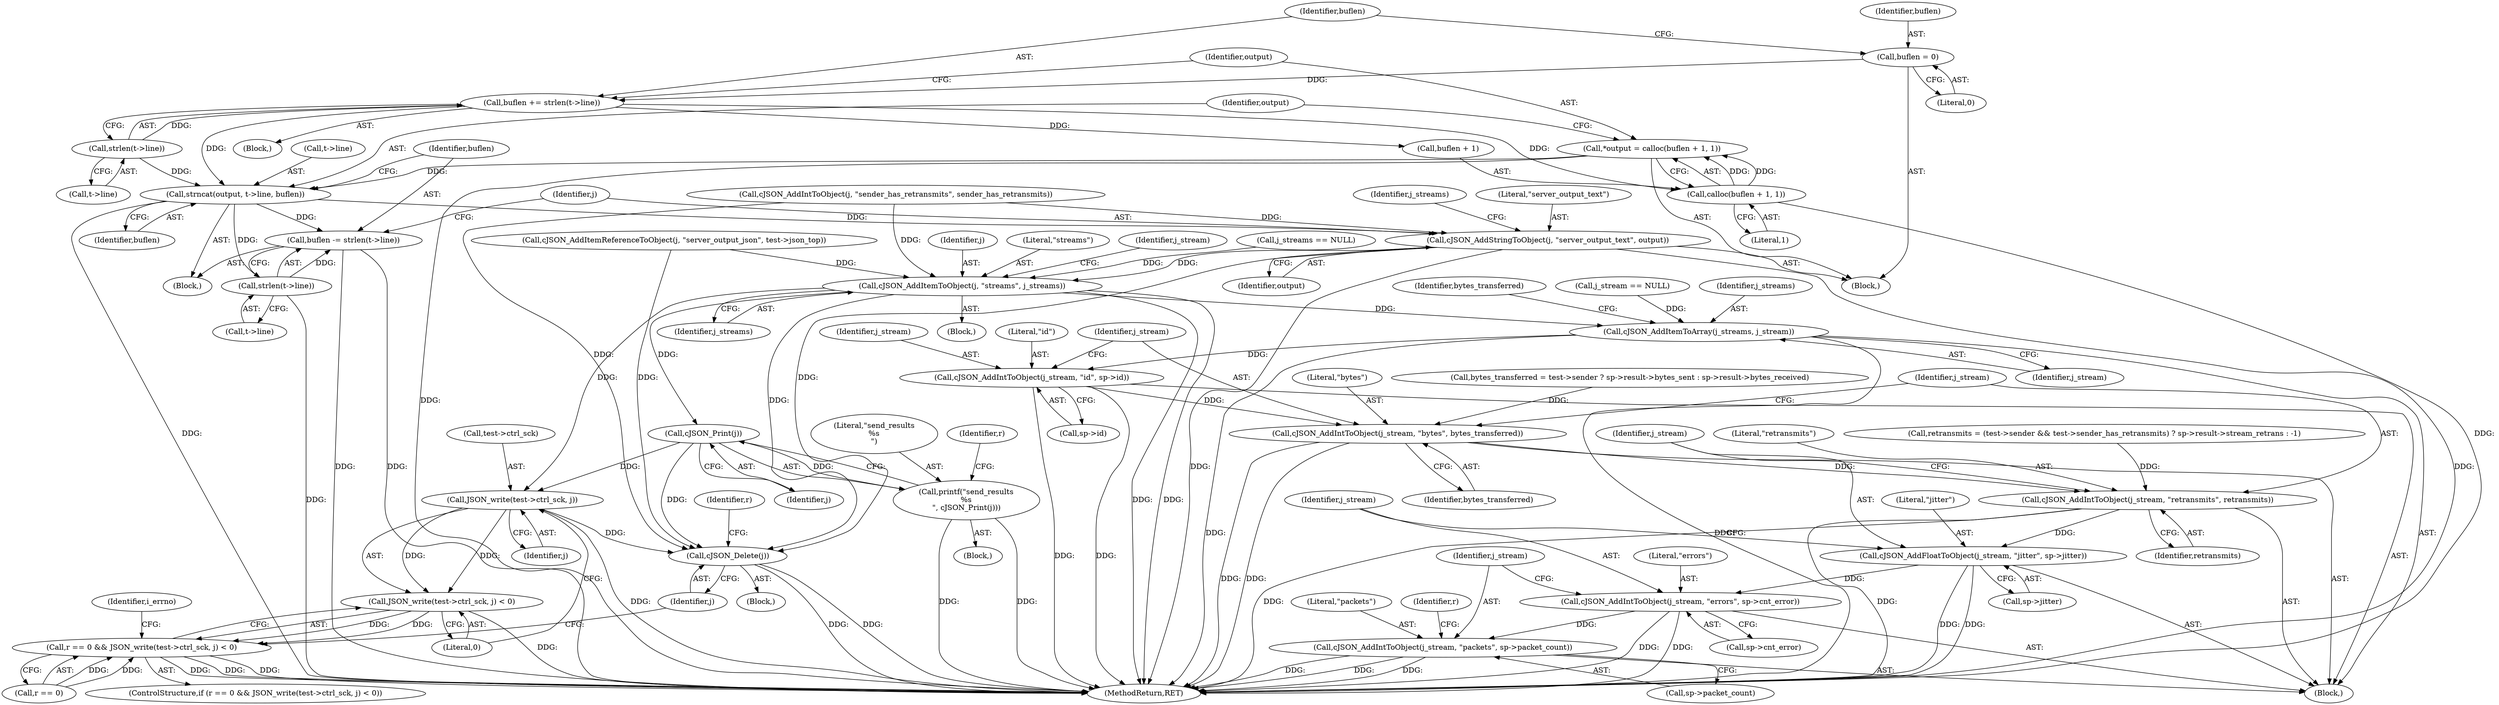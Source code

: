digraph "1_iperf_91f2fa59e8ed80dfbf400add0164ee0e508e412a_51@pointer" {
"1000216" [label="(Call,*output = calloc(buflen + 1, 1))"];
"1000218" [label="(Call,calloc(buflen + 1, 1))"];
"1000209" [label="(Call,buflen += strlen(t->line))"];
"1000211" [label="(Call,strlen(t->line))"];
"1000204" [label="(Call,buflen = 0)"];
"1000224" [label="(Call,strncat(output, t->line, buflen))"];
"1000230" [label="(Call,buflen -= strlen(t->line))"];
"1000232" [label="(Call,strlen(t->line))"];
"1000236" [label="(Call,cJSON_AddStringToObject(j, \"server_output_text\", output))"];
"1000257" [label="(Call,cJSON_AddItemToObject(j, \"streams\", j_streams))"];
"1000279" [label="(Call,cJSON_AddItemToArray(j_streams, j_stream))"];
"1000315" [label="(Call,cJSON_AddIntToObject(j_stream, \"id\", sp->id))"];
"1000321" [label="(Call,cJSON_AddIntToObject(j_stream, \"bytes\", bytes_transferred))"];
"1000325" [label="(Call,cJSON_AddIntToObject(j_stream, \"retransmits\", retransmits))"];
"1000329" [label="(Call,cJSON_AddFloatToObject(j_stream, \"jitter\", sp->jitter))"];
"1000335" [label="(Call,cJSON_AddIntToObject(j_stream, \"errors\", sp->cnt_error))"];
"1000341" [label="(Call,cJSON_AddIntToObject(j_stream, \"packets\", sp->packet_count))"];
"1000358" [label="(Call,cJSON_Print(j))"];
"1000356" [label="(Call,printf(\"send_results\n%s\n\", cJSON_Print(j)))"];
"1000366" [label="(Call,JSON_write(test->ctrl_sck, j))"];
"1000365" [label="(Call,JSON_write(test->ctrl_sck, j) < 0)"];
"1000361" [label="(Call,r == 0 && JSON_write(test->ctrl_sck, j) < 0)"];
"1000380" [label="(Call,cJSON_Delete(j))"];
"1000224" [label="(Call,strncat(output, t->line, buflen))"];
"1000204" [label="(Call,buflen = 0)"];
"1000283" [label="(Identifier,bytes_transferred)"];
"1000241" [label="(Identifier,j_streams)"];
"1000226" [label="(Call,t->line)"];
"1000359" [label="(Identifier,j)"];
"1000279" [label="(Call,cJSON_AddItemToArray(j_streams, j_stream))"];
"1000367" [label="(Call,test->ctrl_sck)"];
"1000257" [label="(Call,cJSON_AddItemToObject(j, \"streams\", j_streams))"];
"1000335" [label="(Call,cJSON_AddIntToObject(j_stream, \"errors\", sp->cnt_error))"];
"1000357" [label="(Literal,\"send_results\n%s\n\")"];
"1000233" [label="(Call,t->line)"];
"1000135" [label="(Block,)"];
"1000332" [label="(Call,sp->jitter)"];
"1000260" [label="(Identifier,j_streams)"];
"1000175" [label="(Call,cJSON_AddIntToObject(j, \"sender_has_retransmits\", sender_has_retransmits))"];
"1000371" [label="(Literal,0)"];
"1000298" [label="(Call,retransmits = (test->sender && test->sender_has_retransmits) ? sp->result->stream_retrans : -1)"];
"1000362" [label="(Call,r == 0)"];
"1000325" [label="(Call,cJSON_AddIntToObject(j_stream, \"retransmits\", retransmits))"];
"1000225" [label="(Identifier,output)"];
"1000355" [label="(Block,)"];
"1000322" [label="(Identifier,j_stream)"];
"1000222" [label="(Literal,1)"];
"1000316" [label="(Identifier,j_stream)"];
"1000209" [label="(Call,buflen += strlen(t->line))"];
"1000361" [label="(Call,r == 0 && JSON_write(test->ctrl_sck, j) < 0)"];
"1000258" [label="(Identifier,j)"];
"1000330" [label="(Identifier,j_stream)"];
"1000336" [label="(Identifier,j_stream)"];
"1000366" [label="(Call,JSON_write(test->ctrl_sck, j))"];
"1000329" [label="(Call,cJSON_AddFloatToObject(j_stream, \"jitter\", sp->jitter))"];
"1000324" [label="(Identifier,bytes_transferred)"];
"1000212" [label="(Call,t->line)"];
"1000381" [label="(Identifier,j)"];
"1000230" [label="(Call,buflen -= strlen(t->line))"];
"1000217" [label="(Identifier,output)"];
"1000327" [label="(Literal,\"retransmits\")"];
"1000341" [label="(Call,cJSON_AddIntToObject(j_stream, \"packets\", sp->packet_count))"];
"1000229" [label="(Identifier,buflen)"];
"1000259" [label="(Literal,\"streams\")"];
"1000384" [label="(MethodReturn,RET)"];
"1000323" [label="(Literal,\"bytes\")"];
"1000326" [label="(Identifier,j_stream)"];
"1000282" [label="(Call,bytes_transferred = test->sender ? sp->result->bytes_sent : sp->result->bytes_received)"];
"1000350" [label="(Identifier,r)"];
"1000232" [label="(Call,strlen(t->line))"];
"1000216" [label="(Call,*output = calloc(buflen + 1, 1))"];
"1000263" [label="(Identifier,j_stream)"];
"1000195" [label="(Call,cJSON_AddItemReferenceToObject(j, \"server_output_json\", test->json_top))"];
"1000342" [label="(Identifier,j_stream)"];
"1000343" [label="(Literal,\"packets\")"];
"1000383" [label="(Identifier,r)"];
"1000380" [label="(Call,cJSON_Delete(j))"];
"1000337" [label="(Literal,\"errors\")"];
"1000266" [label="(Call,j_stream == NULL)"];
"1000211" [label="(Call,strlen(t->line))"];
"1000315" [label="(Call,cJSON_AddIntToObject(j_stream, \"id\", sp->id))"];
"1000344" [label="(Call,sp->packet_count)"];
"1000374" [label="(Identifier,i_errno)"];
"1000244" [label="(Call,j_streams == NULL)"];
"1000318" [label="(Call,sp->id)"];
"1000363" [label="(Identifier,r)"];
"1000238" [label="(Literal,\"server_output_text\")"];
"1000223" [label="(Block,)"];
"1000365" [label="(Call,JSON_write(test->ctrl_sck, j) < 0)"];
"1000338" [label="(Call,sp->cnt_error)"];
"1000239" [label="(Identifier,output)"];
"1000280" [label="(Identifier,j_streams)"];
"1000321" [label="(Call,cJSON_AddIntToObject(j_stream, \"bytes\", bytes_transferred))"];
"1000218" [label="(Call,calloc(buflen + 1, 1))"];
"1000210" [label="(Identifier,buflen)"];
"1000256" [label="(Block,)"];
"1000219" [label="(Call,buflen + 1)"];
"1000281" [label="(Identifier,j_stream)"];
"1000205" [label="(Identifier,buflen)"];
"1000236" [label="(Call,cJSON_AddStringToObject(j, \"server_output_text\", output))"];
"1000328" [label="(Identifier,retransmits)"];
"1000370" [label="(Identifier,j)"];
"1000356" [label="(Call,printf(\"send_results\n%s\n\", cJSON_Print(j)))"];
"1000358" [label="(Call,cJSON_Print(j))"];
"1000231" [label="(Identifier,buflen)"];
"1000237" [label="(Identifier,j)"];
"1000206" [label="(Literal,0)"];
"1000331" [label="(Literal,\"jitter\")"];
"1000317" [label="(Literal,\"id\")"];
"1000360" [label="(ControlStructure,if (r == 0 && JSON_write(test->ctrl_sck, j) < 0))"];
"1000208" [label="(Block,)"];
"1000278" [label="(Block,)"];
"1000202" [label="(Block,)"];
"1000216" -> "1000202"  [label="AST: "];
"1000216" -> "1000218"  [label="CFG: "];
"1000217" -> "1000216"  [label="AST: "];
"1000218" -> "1000216"  [label="AST: "];
"1000225" -> "1000216"  [label="CFG: "];
"1000216" -> "1000384"  [label="DDG: "];
"1000218" -> "1000216"  [label="DDG: "];
"1000218" -> "1000216"  [label="DDG: "];
"1000216" -> "1000224"  [label="DDG: "];
"1000218" -> "1000222"  [label="CFG: "];
"1000219" -> "1000218"  [label="AST: "];
"1000222" -> "1000218"  [label="AST: "];
"1000218" -> "1000384"  [label="DDG: "];
"1000209" -> "1000218"  [label="DDG: "];
"1000209" -> "1000208"  [label="AST: "];
"1000209" -> "1000211"  [label="CFG: "];
"1000210" -> "1000209"  [label="AST: "];
"1000211" -> "1000209"  [label="AST: "];
"1000217" -> "1000209"  [label="CFG: "];
"1000211" -> "1000209"  [label="DDG: "];
"1000204" -> "1000209"  [label="DDG: "];
"1000209" -> "1000219"  [label="DDG: "];
"1000209" -> "1000224"  [label="DDG: "];
"1000211" -> "1000212"  [label="CFG: "];
"1000212" -> "1000211"  [label="AST: "];
"1000211" -> "1000224"  [label="DDG: "];
"1000204" -> "1000202"  [label="AST: "];
"1000204" -> "1000206"  [label="CFG: "];
"1000205" -> "1000204"  [label="AST: "];
"1000206" -> "1000204"  [label="AST: "];
"1000210" -> "1000204"  [label="CFG: "];
"1000224" -> "1000223"  [label="AST: "];
"1000224" -> "1000229"  [label="CFG: "];
"1000225" -> "1000224"  [label="AST: "];
"1000226" -> "1000224"  [label="AST: "];
"1000229" -> "1000224"  [label="AST: "];
"1000231" -> "1000224"  [label="CFG: "];
"1000224" -> "1000384"  [label="DDG: "];
"1000224" -> "1000230"  [label="DDG: "];
"1000224" -> "1000232"  [label="DDG: "];
"1000224" -> "1000236"  [label="DDG: "];
"1000230" -> "1000223"  [label="AST: "];
"1000230" -> "1000232"  [label="CFG: "];
"1000231" -> "1000230"  [label="AST: "];
"1000232" -> "1000230"  [label="AST: "];
"1000237" -> "1000230"  [label="CFG: "];
"1000230" -> "1000384"  [label="DDG: "];
"1000230" -> "1000384"  [label="DDG: "];
"1000232" -> "1000230"  [label="DDG: "];
"1000232" -> "1000233"  [label="CFG: "];
"1000233" -> "1000232"  [label="AST: "];
"1000232" -> "1000384"  [label="DDG: "];
"1000236" -> "1000202"  [label="AST: "];
"1000236" -> "1000239"  [label="CFG: "];
"1000237" -> "1000236"  [label="AST: "];
"1000238" -> "1000236"  [label="AST: "];
"1000239" -> "1000236"  [label="AST: "];
"1000241" -> "1000236"  [label="CFG: "];
"1000236" -> "1000384"  [label="DDG: "];
"1000236" -> "1000384"  [label="DDG: "];
"1000175" -> "1000236"  [label="DDG: "];
"1000236" -> "1000257"  [label="DDG: "];
"1000236" -> "1000380"  [label="DDG: "];
"1000257" -> "1000256"  [label="AST: "];
"1000257" -> "1000260"  [label="CFG: "];
"1000258" -> "1000257"  [label="AST: "];
"1000259" -> "1000257"  [label="AST: "];
"1000260" -> "1000257"  [label="AST: "];
"1000263" -> "1000257"  [label="CFG: "];
"1000257" -> "1000384"  [label="DDG: "];
"1000257" -> "1000384"  [label="DDG: "];
"1000175" -> "1000257"  [label="DDG: "];
"1000195" -> "1000257"  [label="DDG: "];
"1000244" -> "1000257"  [label="DDG: "];
"1000257" -> "1000279"  [label="DDG: "];
"1000257" -> "1000358"  [label="DDG: "];
"1000257" -> "1000366"  [label="DDG: "];
"1000257" -> "1000380"  [label="DDG: "];
"1000279" -> "1000278"  [label="AST: "];
"1000279" -> "1000281"  [label="CFG: "];
"1000280" -> "1000279"  [label="AST: "];
"1000281" -> "1000279"  [label="AST: "];
"1000283" -> "1000279"  [label="CFG: "];
"1000279" -> "1000384"  [label="DDG: "];
"1000279" -> "1000384"  [label="DDG: "];
"1000266" -> "1000279"  [label="DDG: "];
"1000279" -> "1000315"  [label="DDG: "];
"1000315" -> "1000278"  [label="AST: "];
"1000315" -> "1000318"  [label="CFG: "];
"1000316" -> "1000315"  [label="AST: "];
"1000317" -> "1000315"  [label="AST: "];
"1000318" -> "1000315"  [label="AST: "];
"1000322" -> "1000315"  [label="CFG: "];
"1000315" -> "1000384"  [label="DDG: "];
"1000315" -> "1000384"  [label="DDG: "];
"1000315" -> "1000321"  [label="DDG: "];
"1000321" -> "1000278"  [label="AST: "];
"1000321" -> "1000324"  [label="CFG: "];
"1000322" -> "1000321"  [label="AST: "];
"1000323" -> "1000321"  [label="AST: "];
"1000324" -> "1000321"  [label="AST: "];
"1000326" -> "1000321"  [label="CFG: "];
"1000321" -> "1000384"  [label="DDG: "];
"1000321" -> "1000384"  [label="DDG: "];
"1000282" -> "1000321"  [label="DDG: "];
"1000321" -> "1000325"  [label="DDG: "];
"1000325" -> "1000278"  [label="AST: "];
"1000325" -> "1000328"  [label="CFG: "];
"1000326" -> "1000325"  [label="AST: "];
"1000327" -> "1000325"  [label="AST: "];
"1000328" -> "1000325"  [label="AST: "];
"1000330" -> "1000325"  [label="CFG: "];
"1000325" -> "1000384"  [label="DDG: "];
"1000325" -> "1000384"  [label="DDG: "];
"1000298" -> "1000325"  [label="DDG: "];
"1000325" -> "1000329"  [label="DDG: "];
"1000329" -> "1000278"  [label="AST: "];
"1000329" -> "1000332"  [label="CFG: "];
"1000330" -> "1000329"  [label="AST: "];
"1000331" -> "1000329"  [label="AST: "];
"1000332" -> "1000329"  [label="AST: "];
"1000336" -> "1000329"  [label="CFG: "];
"1000329" -> "1000384"  [label="DDG: "];
"1000329" -> "1000384"  [label="DDG: "];
"1000329" -> "1000335"  [label="DDG: "];
"1000335" -> "1000278"  [label="AST: "];
"1000335" -> "1000338"  [label="CFG: "];
"1000336" -> "1000335"  [label="AST: "];
"1000337" -> "1000335"  [label="AST: "];
"1000338" -> "1000335"  [label="AST: "];
"1000342" -> "1000335"  [label="CFG: "];
"1000335" -> "1000384"  [label="DDG: "];
"1000335" -> "1000384"  [label="DDG: "];
"1000335" -> "1000341"  [label="DDG: "];
"1000341" -> "1000278"  [label="AST: "];
"1000341" -> "1000344"  [label="CFG: "];
"1000342" -> "1000341"  [label="AST: "];
"1000343" -> "1000341"  [label="AST: "];
"1000344" -> "1000341"  [label="AST: "];
"1000350" -> "1000341"  [label="CFG: "];
"1000341" -> "1000384"  [label="DDG: "];
"1000341" -> "1000384"  [label="DDG: "];
"1000341" -> "1000384"  [label="DDG: "];
"1000358" -> "1000356"  [label="AST: "];
"1000358" -> "1000359"  [label="CFG: "];
"1000359" -> "1000358"  [label="AST: "];
"1000356" -> "1000358"  [label="CFG: "];
"1000358" -> "1000356"  [label="DDG: "];
"1000358" -> "1000366"  [label="DDG: "];
"1000358" -> "1000380"  [label="DDG: "];
"1000356" -> "1000355"  [label="AST: "];
"1000357" -> "1000356"  [label="AST: "];
"1000363" -> "1000356"  [label="CFG: "];
"1000356" -> "1000384"  [label="DDG: "];
"1000356" -> "1000384"  [label="DDG: "];
"1000366" -> "1000365"  [label="AST: "];
"1000366" -> "1000370"  [label="CFG: "];
"1000367" -> "1000366"  [label="AST: "];
"1000370" -> "1000366"  [label="AST: "];
"1000371" -> "1000366"  [label="CFG: "];
"1000366" -> "1000384"  [label="DDG: "];
"1000366" -> "1000365"  [label="DDG: "];
"1000366" -> "1000365"  [label="DDG: "];
"1000366" -> "1000380"  [label="DDG: "];
"1000365" -> "1000361"  [label="AST: "];
"1000365" -> "1000371"  [label="CFG: "];
"1000371" -> "1000365"  [label="AST: "];
"1000361" -> "1000365"  [label="CFG: "];
"1000365" -> "1000384"  [label="DDG: "];
"1000365" -> "1000361"  [label="DDG: "];
"1000365" -> "1000361"  [label="DDG: "];
"1000361" -> "1000360"  [label="AST: "];
"1000361" -> "1000362"  [label="CFG: "];
"1000362" -> "1000361"  [label="AST: "];
"1000374" -> "1000361"  [label="CFG: "];
"1000381" -> "1000361"  [label="CFG: "];
"1000361" -> "1000384"  [label="DDG: "];
"1000361" -> "1000384"  [label="DDG: "];
"1000361" -> "1000384"  [label="DDG: "];
"1000362" -> "1000361"  [label="DDG: "];
"1000362" -> "1000361"  [label="DDG: "];
"1000380" -> "1000135"  [label="AST: "];
"1000380" -> "1000381"  [label="CFG: "];
"1000381" -> "1000380"  [label="AST: "];
"1000383" -> "1000380"  [label="CFG: "];
"1000380" -> "1000384"  [label="DDG: "];
"1000380" -> "1000384"  [label="DDG: "];
"1000195" -> "1000380"  [label="DDG: "];
"1000175" -> "1000380"  [label="DDG: "];
}
